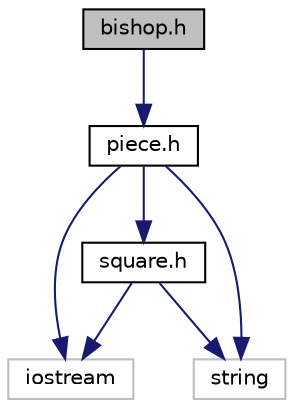 digraph "bishop.h"
{
 // LATEX_PDF_SIZE
  edge [fontname="Helvetica",fontsize="10",labelfontname="Helvetica",labelfontsize="10"];
  node [fontname="Helvetica",fontsize="10",shape=record];
  Node1 [label="bishop.h",height=0.2,width=0.4,color="black", fillcolor="grey75", style="filled", fontcolor="black",tooltip="classe du fou"];
  Node1 -> Node2 [color="midnightblue",fontsize="10",style="solid",fontname="Helvetica"];
  Node2 [label="piece.h",height=0.2,width=0.4,color="black", fillcolor="white", style="filled",URL="$d9/d39/piece_8h.html",tooltip=" "];
  Node2 -> Node3 [color="midnightblue",fontsize="10",style="solid",fontname="Helvetica"];
  Node3 [label="square.h",height=0.2,width=0.4,color="black", fillcolor="white", style="filled",URL="$d7/d3c/square_8h.html",tooltip=" "];
  Node3 -> Node4 [color="midnightblue",fontsize="10",style="solid",fontname="Helvetica"];
  Node4 [label="iostream",height=0.2,width=0.4,color="grey75", fillcolor="white", style="filled",tooltip=" "];
  Node3 -> Node5 [color="midnightblue",fontsize="10",style="solid",fontname="Helvetica"];
  Node5 [label="string",height=0.2,width=0.4,color="grey75", fillcolor="white", style="filled",tooltip=" "];
  Node2 -> Node4 [color="midnightblue",fontsize="10",style="solid",fontname="Helvetica"];
  Node2 -> Node5 [color="midnightblue",fontsize="10",style="solid",fontname="Helvetica"];
}
